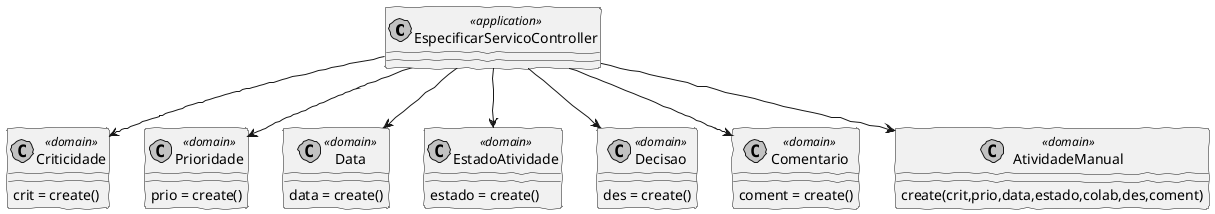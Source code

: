 @startuml
'http://plantuml.com/skinparam.html
skinparam handwritten true
skinparam monochrome true
skinparam packageStyle rect
skinparam defaultFontName FG Virgil
skinparam shadowing false

class EspecificarServicoController <<application>>
class Criticidade <<domain>>
class Prioridade <<domain>>
class Data <<domain>>
class EstadoAtividade <<domain>>
class Decisao <<domain>>
class Comentario <<domain>>
class AtividadeManual <<domain>>


EspecificarServicoController --> Criticidade
EspecificarServicoController --> Prioridade
EspecificarServicoController --> Data
EspecificarServicoController --> EstadoAtividade
EspecificarServicoController --> Decisao
EspecificarServicoController --> Comentario
EspecificarServicoController --> AtividadeManual


Criticidade : crit = create()
Decisao : des = create()
Comentario : coment = create()
Prioridade : prio = create()
Data : data = create()
EstadoAtividade : estado = create()
AtividadeManual : create(crit,prio,data,estado,colab,des,coment)


@enduml